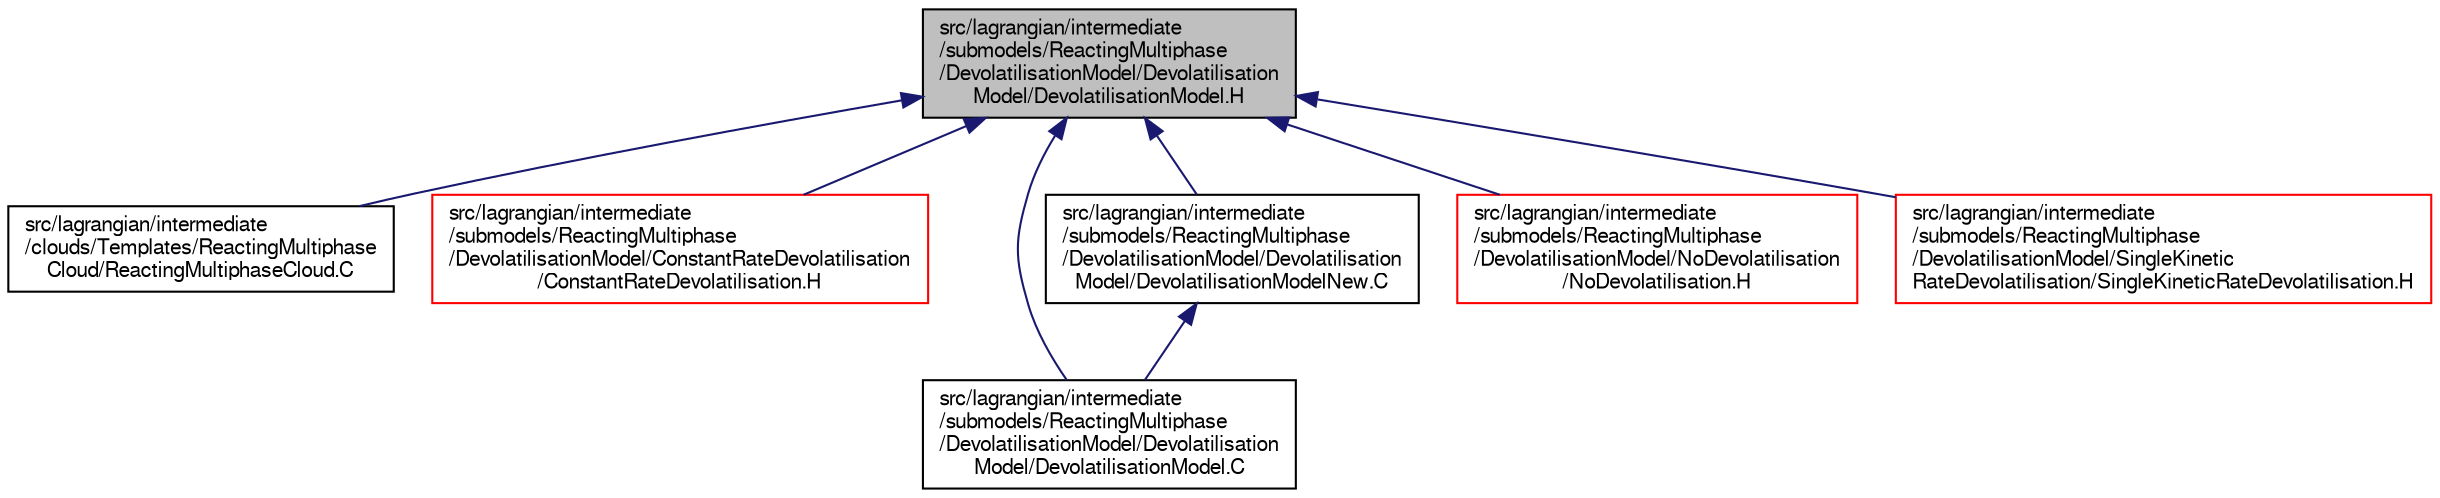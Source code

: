 digraph "src/lagrangian/intermediate/submodels/ReactingMultiphase/DevolatilisationModel/DevolatilisationModel/DevolatilisationModel.H"
{
  bgcolor="transparent";
  edge [fontname="FreeSans",fontsize="10",labelfontname="FreeSans",labelfontsize="10"];
  node [fontname="FreeSans",fontsize="10",shape=record];
  Node87 [label="src/lagrangian/intermediate\l/submodels/ReactingMultiphase\l/DevolatilisationModel/Devolatilisation\lModel/DevolatilisationModel.H",height=0.2,width=0.4,color="black", fillcolor="grey75", style="filled", fontcolor="black"];
  Node87 -> Node88 [dir="back",color="midnightblue",fontsize="10",style="solid",fontname="FreeSans"];
  Node88 [label="src/lagrangian/intermediate\l/clouds/Templates/ReactingMultiphase\lCloud/ReactingMultiphaseCloud.C",height=0.2,width=0.4,color="black",URL="$a05225.html"];
  Node87 -> Node89 [dir="back",color="midnightblue",fontsize="10",style="solid",fontname="FreeSans"];
  Node89 [label="src/lagrangian/intermediate\l/submodels/ReactingMultiphase\l/DevolatilisationModel/ConstantRateDevolatilisation\l/ConstantRateDevolatilisation.H",height=0.2,width=0.4,color="red",URL="$a06245.html"];
  Node87 -> Node93 [dir="back",color="midnightblue",fontsize="10",style="solid",fontname="FreeSans"];
  Node93 [label="src/lagrangian/intermediate\l/submodels/ReactingMultiphase\l/DevolatilisationModel/Devolatilisation\lModel/DevolatilisationModel.C",height=0.2,width=0.4,color="black",URL="$a06248.html"];
  Node87 -> Node94 [dir="back",color="midnightblue",fontsize="10",style="solid",fontname="FreeSans"];
  Node94 [label="src/lagrangian/intermediate\l/submodels/ReactingMultiphase\l/DevolatilisationModel/Devolatilisation\lModel/DevolatilisationModelNew.C",height=0.2,width=0.4,color="black",URL="$a06254.html"];
  Node94 -> Node93 [dir="back",color="midnightblue",fontsize="10",style="solid",fontname="FreeSans"];
  Node87 -> Node95 [dir="back",color="midnightblue",fontsize="10",style="solid",fontname="FreeSans"];
  Node95 [label="src/lagrangian/intermediate\l/submodels/ReactingMultiphase\l/DevolatilisationModel/NoDevolatilisation\l/NoDevolatilisation.H",height=0.2,width=0.4,color="red",URL="$a06260.html"];
  Node87 -> Node97 [dir="back",color="midnightblue",fontsize="10",style="solid",fontname="FreeSans"];
  Node97 [label="src/lagrangian/intermediate\l/submodels/ReactingMultiphase\l/DevolatilisationModel/SingleKinetic\lRateDevolatilisation/SingleKineticRateDevolatilisation.H",height=0.2,width=0.4,color="red",URL="$a06266.html"];
}
